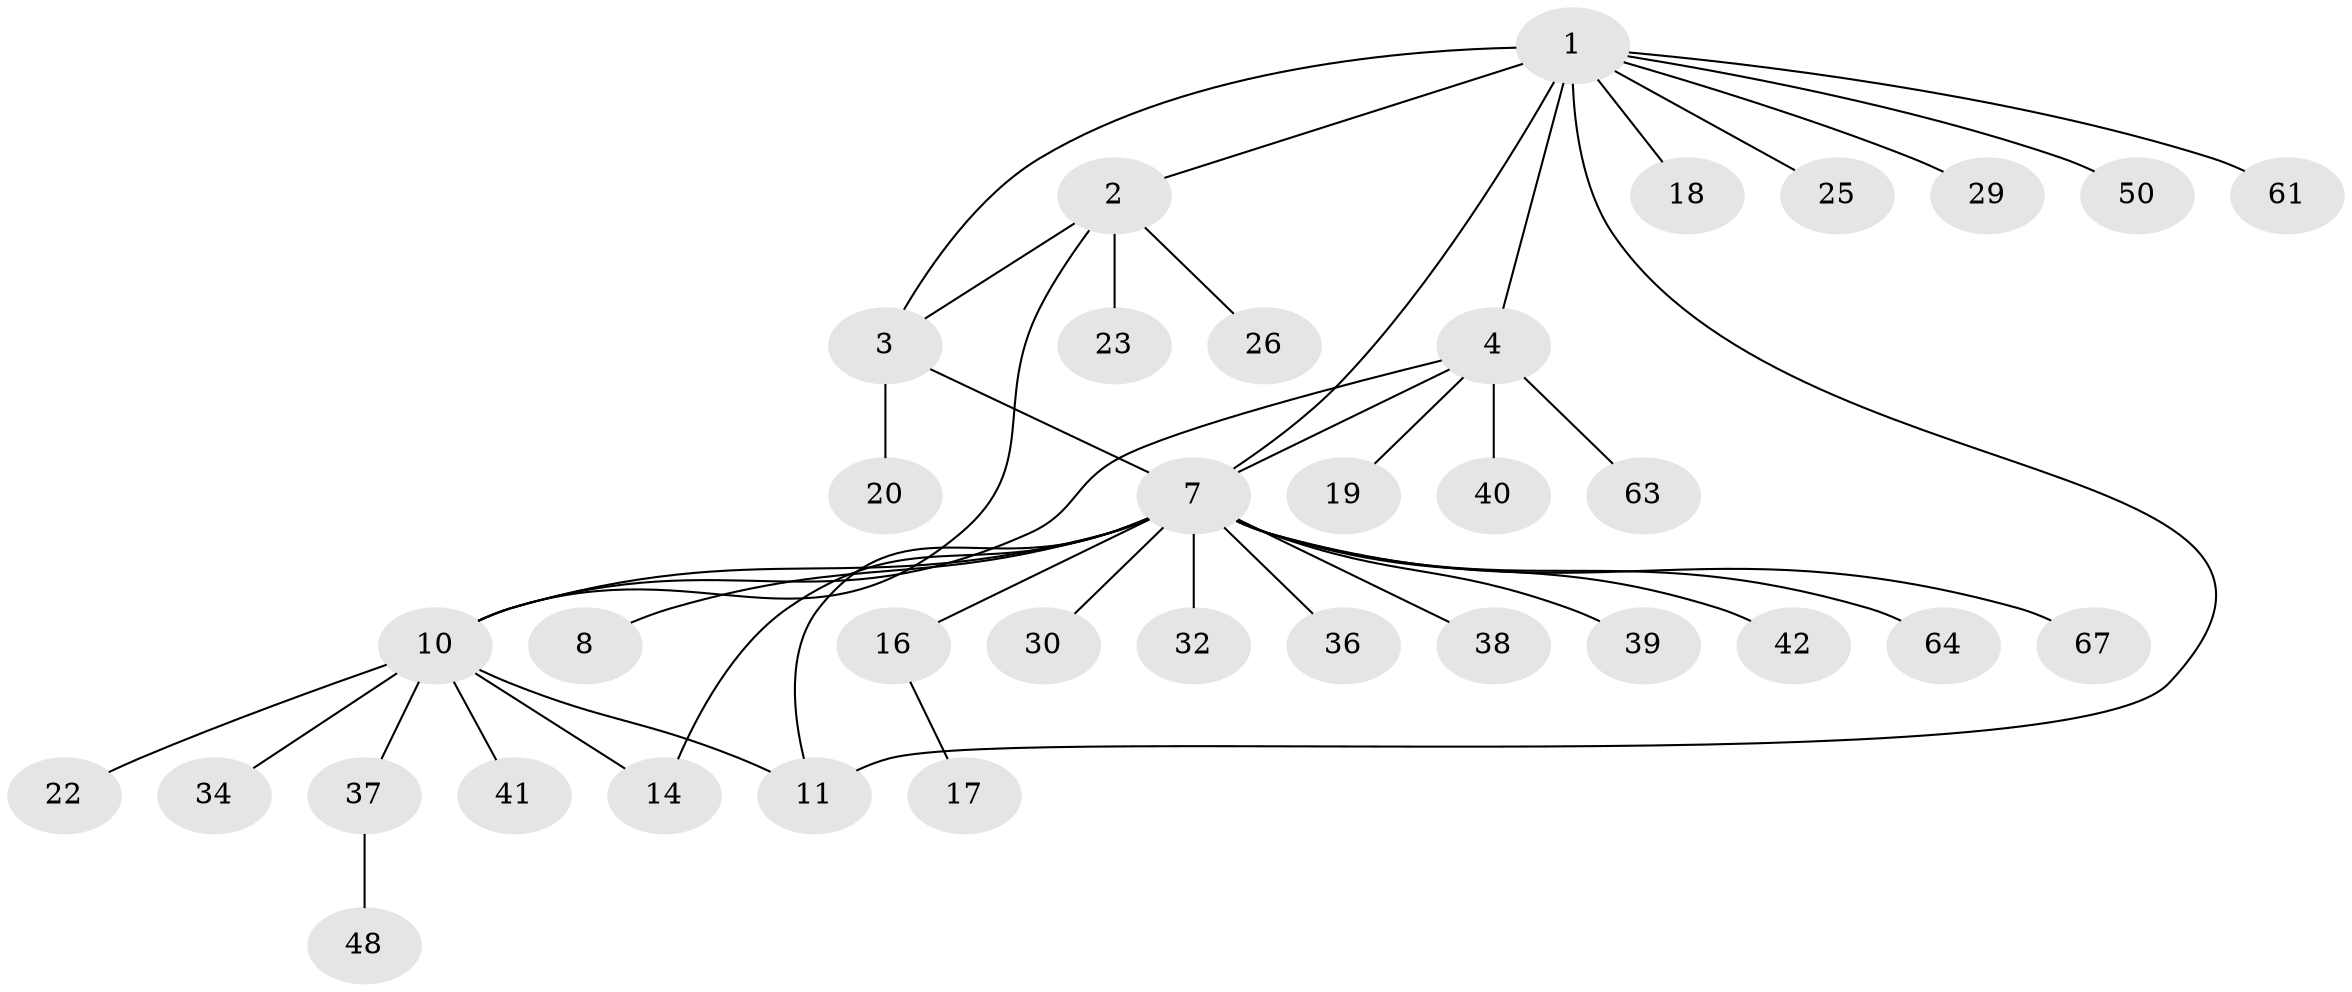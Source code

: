 // original degree distribution, {4: 0.04285714285714286, 8: 0.04285714285714286, 7: 0.014285714285714285, 9: 0.02857142857142857, 5: 0.04285714285714286, 2: 0.15714285714285714, 3: 0.05714285714285714, 10: 0.014285714285714285, 1: 0.6}
// Generated by graph-tools (version 1.1) at 2025/19/03/04/25 18:19:48]
// undirected, 35 vertices, 42 edges
graph export_dot {
graph [start="1"]
  node [color=gray90,style=filled];
  1 [super="+5"];
  2 [super="+66+28+24"];
  3;
  4 [super="+6+44"];
  7 [super="+9+12+15"];
  8;
  10 [super="+13+47+52"];
  11;
  14;
  16 [super="+27"];
  17;
  18 [super="+53+65+21"];
  19;
  20 [super="+70"];
  22 [super="+51"];
  23 [super="+31+56"];
  25;
  26;
  29;
  30;
  32;
  34;
  36;
  37;
  38;
  39;
  40;
  41;
  42;
  48;
  50;
  61;
  63;
  64;
  67;
  1 -- 2;
  1 -- 3;
  1 -- 7;
  1 -- 4 [weight=2];
  1 -- 11;
  1 -- 18;
  1 -- 50;
  1 -- 29;
  1 -- 25;
  1 -- 61;
  2 -- 3;
  2 -- 23;
  2 -- 26;
  2 -- 10;
  3 -- 20;
  3 -- 7;
  4 -- 40;
  4 -- 63;
  4 -- 10;
  4 -- 7 [weight=2];
  4 -- 19;
  7 -- 8 [weight=2];
  7 -- 16;
  7 -- 36;
  7 -- 42;
  7 -- 64;
  7 -- 39;
  7 -- 30;
  7 -- 38;
  7 -- 10 [weight=2];
  7 -- 11;
  7 -- 32;
  7 -- 67;
  7 -- 14;
  10 -- 11;
  10 -- 22;
  10 -- 34;
  10 -- 41;
  10 -- 37;
  10 -- 14;
  16 -- 17;
  37 -- 48;
}
